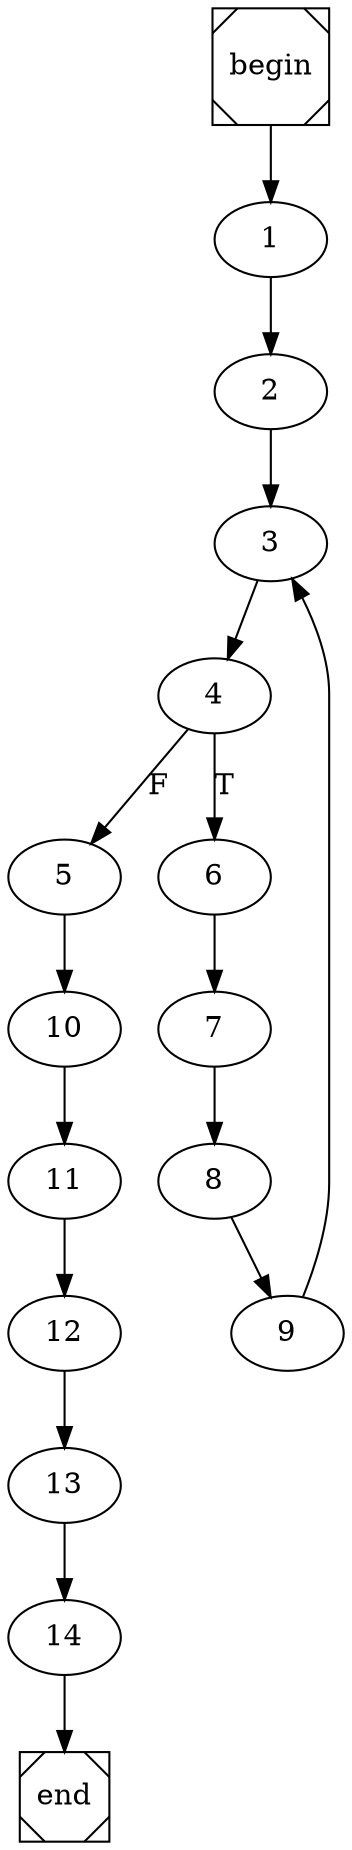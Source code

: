 digraph cfg {
	begin [shape=Msquare];
	end [shape=Msquare];
	begin -> 1;	1 -> 2;	2 -> 3;	3 -> 4;	4 -> 6[label=T];	4 -> 5[label=F];	5 -> 10;	6 -> 7;	7 -> 8;	8 -> 9;	9 -> 3;	10 -> 11;	11 -> 12;	12 -> 13;	13 -> 14;	14 -> end;}
